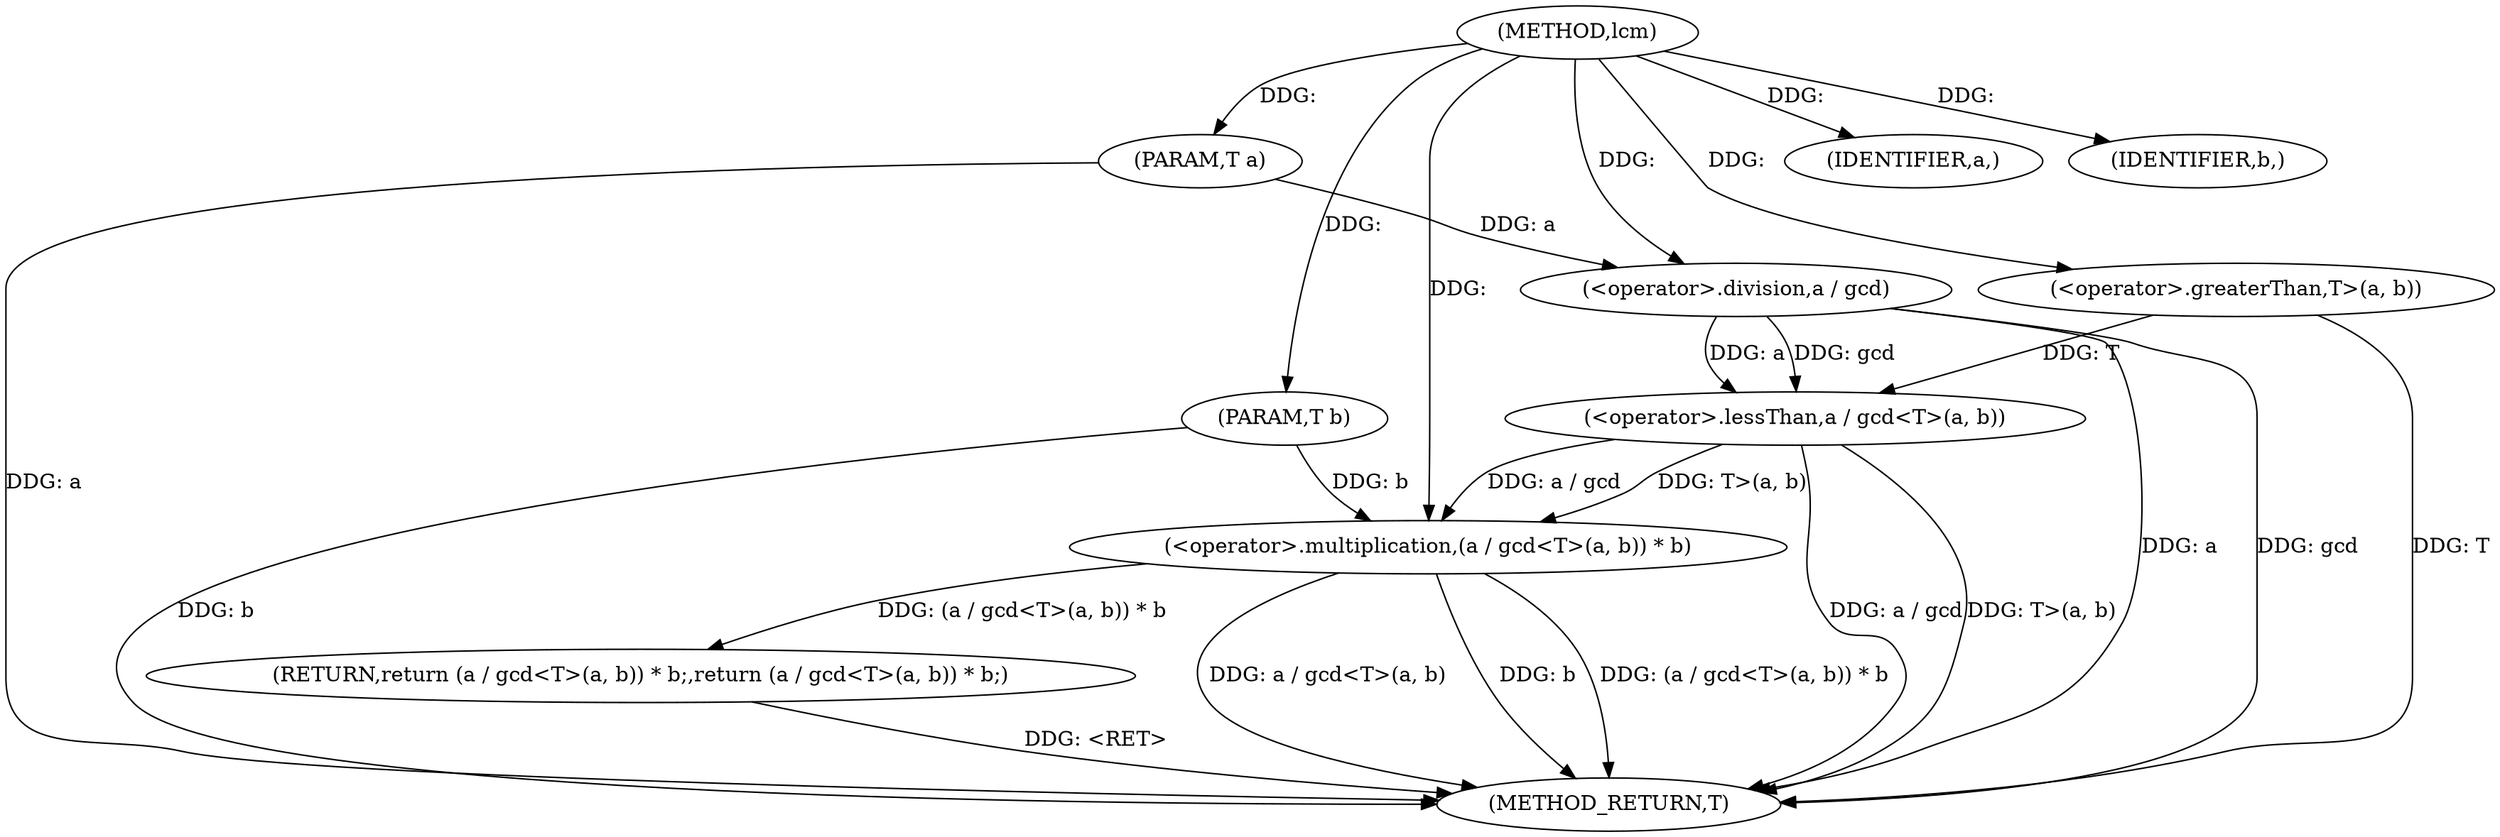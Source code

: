digraph "lcm" {  
"1000899" [label = "(METHOD,lcm)" ]
"1000915" [label = "(METHOD_RETURN,T)" ]
"1000900" [label = "(PARAM,T a)" ]
"1000901" [label = "(PARAM,T b)" ]
"1000903" [label = "(RETURN,return (a / gcd<T>(a, b)) * b;,return (a / gcd<T>(a, b)) * b;)" ]
"1000904" [label = "(<operator>.multiplication,(a / gcd<T>(a, b)) * b)" ]
"1000905" [label = "(<operator>.lessThan,a / gcd<T>(a, b))" ]
"1000906" [label = "(<operator>.division,a / gcd)" ]
"1000909" [label = "(<operator>.greaterThan,T>(a, b))" ]
"1000912" [label = "(IDENTIFIER,a,)" ]
"1000913" [label = "(IDENTIFIER,b,)" ]
  "1000903" -> "1000915"  [ label = "DDG: <RET>"] 
  "1000900" -> "1000915"  [ label = "DDG: a"] 
  "1000901" -> "1000915"  [ label = "DDG: b"] 
  "1000906" -> "1000915"  [ label = "DDG: a"] 
  "1000905" -> "1000915"  [ label = "DDG: a / gcd"] 
  "1000905" -> "1000915"  [ label = "DDG: T>(a, b)"] 
  "1000904" -> "1000915"  [ label = "DDG: a / gcd<T>(a, b)"] 
  "1000904" -> "1000915"  [ label = "DDG: b"] 
  "1000904" -> "1000915"  [ label = "DDG: (a / gcd<T>(a, b)) * b"] 
  "1000906" -> "1000915"  [ label = "DDG: gcd"] 
  "1000909" -> "1000915"  [ label = "DDG: T"] 
  "1000899" -> "1000900"  [ label = "DDG: "] 
  "1000899" -> "1000901"  [ label = "DDG: "] 
  "1000904" -> "1000903"  [ label = "DDG: (a / gcd<T>(a, b)) * b"] 
  "1000905" -> "1000904"  [ label = "DDG: a / gcd"] 
  "1000905" -> "1000904"  [ label = "DDG: T>(a, b)"] 
  "1000901" -> "1000904"  [ label = "DDG: b"] 
  "1000899" -> "1000904"  [ label = "DDG: "] 
  "1000906" -> "1000905"  [ label = "DDG: a"] 
  "1000906" -> "1000905"  [ label = "DDG: gcd"] 
  "1000909" -> "1000905"  [ label = "DDG: T"] 
  "1000900" -> "1000906"  [ label = "DDG: a"] 
  "1000899" -> "1000906"  [ label = "DDG: "] 
  "1000899" -> "1000909"  [ label = "DDG: "] 
  "1000899" -> "1000912"  [ label = "DDG: "] 
  "1000899" -> "1000913"  [ label = "DDG: "] 
}
